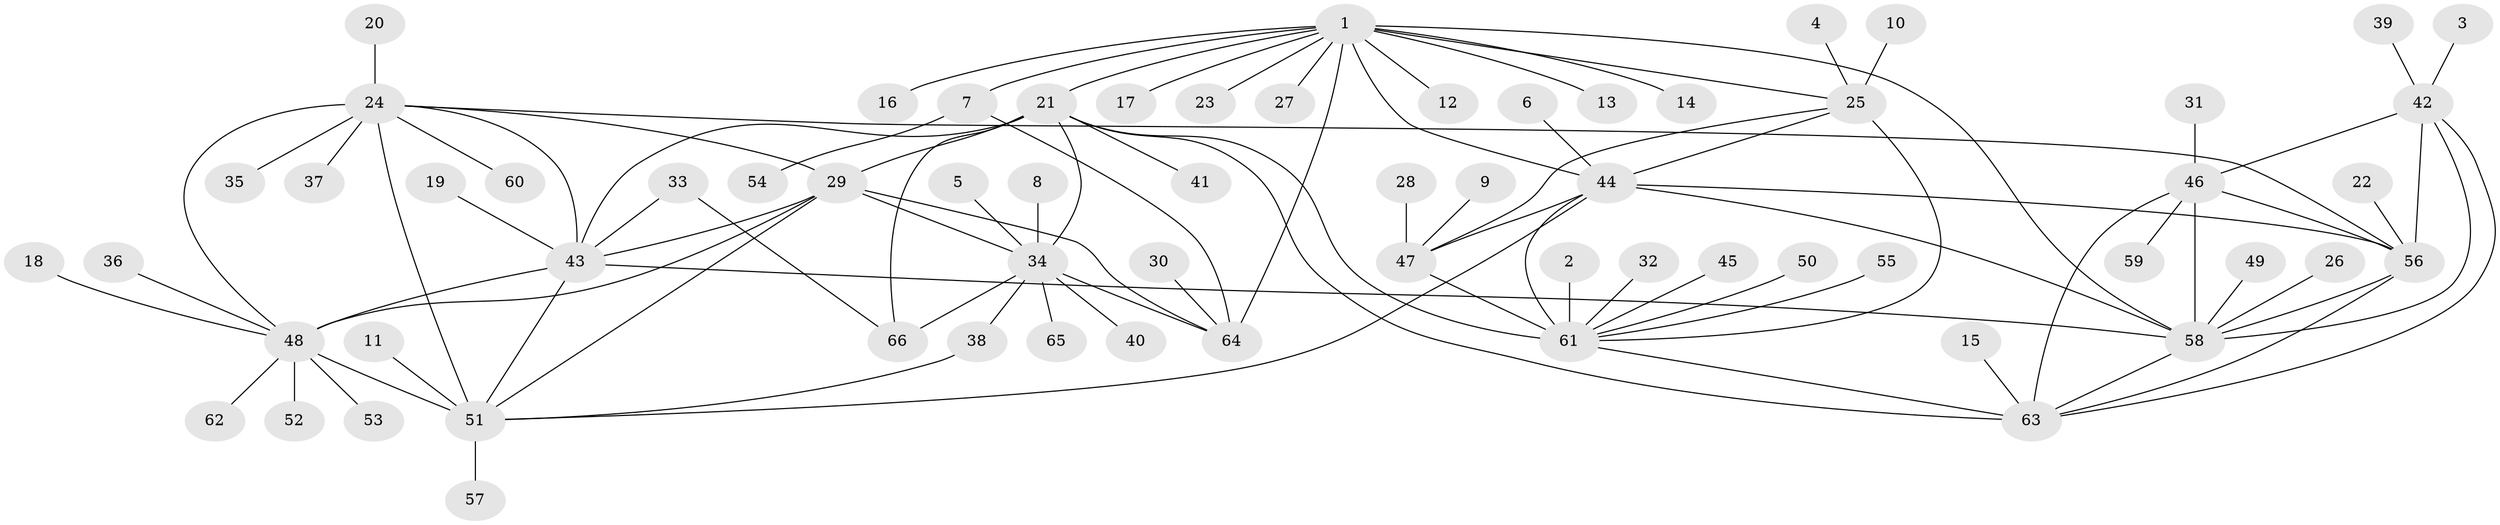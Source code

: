 // original degree distribution, {10: 0.03787878787878788, 6: 0.015151515151515152, 9: 0.030303030303030304, 7: 0.06818181818181818, 8: 0.030303030303030304, 11: 0.030303030303030304, 12: 0.007575757575757576, 13: 0.007575757575757576, 1: 0.5681818181818182, 3: 0.022727272727272728, 2: 0.18181818181818182}
// Generated by graph-tools (version 1.1) at 2025/50/03/09/25 03:50:38]
// undirected, 66 vertices, 97 edges
graph export_dot {
graph [start="1"]
  node [color=gray90,style=filled];
  1;
  2;
  3;
  4;
  5;
  6;
  7;
  8;
  9;
  10;
  11;
  12;
  13;
  14;
  15;
  16;
  17;
  18;
  19;
  20;
  21;
  22;
  23;
  24;
  25;
  26;
  27;
  28;
  29;
  30;
  31;
  32;
  33;
  34;
  35;
  36;
  37;
  38;
  39;
  40;
  41;
  42;
  43;
  44;
  45;
  46;
  47;
  48;
  49;
  50;
  51;
  52;
  53;
  54;
  55;
  56;
  57;
  58;
  59;
  60;
  61;
  62;
  63;
  64;
  65;
  66;
  1 -- 7 [weight=4.0];
  1 -- 12 [weight=1.0];
  1 -- 13 [weight=1.0];
  1 -- 14 [weight=1.0];
  1 -- 16 [weight=1.0];
  1 -- 17 [weight=1.0];
  1 -- 21 [weight=1.0];
  1 -- 23 [weight=1.0];
  1 -- 25 [weight=1.0];
  1 -- 27 [weight=1.0];
  1 -- 44 [weight=1.0];
  1 -- 58 [weight=1.0];
  1 -- 64 [weight=4.0];
  2 -- 61 [weight=1.0];
  3 -- 42 [weight=1.0];
  4 -- 25 [weight=1.0];
  5 -- 34 [weight=1.0];
  6 -- 44 [weight=1.0];
  7 -- 54 [weight=1.0];
  7 -- 64 [weight=1.0];
  8 -- 34 [weight=1.0];
  9 -- 47 [weight=1.0];
  10 -- 25 [weight=1.0];
  11 -- 51 [weight=1.0];
  15 -- 63 [weight=1.0];
  18 -- 48 [weight=1.0];
  19 -- 43 [weight=1.0];
  20 -- 24 [weight=1.0];
  21 -- 29 [weight=1.0];
  21 -- 34 [weight=6.0];
  21 -- 41 [weight=1.0];
  21 -- 43 [weight=1.0];
  21 -- 61 [weight=2.0];
  21 -- 63 [weight=1.0];
  21 -- 66 [weight=2.0];
  22 -- 56 [weight=1.0];
  24 -- 29 [weight=1.0];
  24 -- 35 [weight=1.0];
  24 -- 37 [weight=1.0];
  24 -- 43 [weight=1.0];
  24 -- 48 [weight=2.0];
  24 -- 51 [weight=1.0];
  24 -- 56 [weight=1.0];
  24 -- 60 [weight=1.0];
  25 -- 44 [weight=1.0];
  25 -- 47 [weight=1.0];
  25 -- 61 [weight=3.0];
  26 -- 58 [weight=1.0];
  28 -- 47 [weight=1.0];
  29 -- 34 [weight=1.0];
  29 -- 43 [weight=1.0];
  29 -- 48 [weight=2.0];
  29 -- 51 [weight=1.0];
  29 -- 64 [weight=1.0];
  30 -- 64 [weight=1.0];
  31 -- 46 [weight=1.0];
  32 -- 61 [weight=1.0];
  33 -- 43 [weight=1.0];
  33 -- 66 [weight=1.0];
  34 -- 38 [weight=1.0];
  34 -- 40 [weight=1.0];
  34 -- 64 [weight=1.0];
  34 -- 65 [weight=1.0];
  34 -- 66 [weight=3.0];
  36 -- 48 [weight=1.0];
  38 -- 51 [weight=1.0];
  39 -- 42 [weight=1.0];
  42 -- 46 [weight=2.0];
  42 -- 56 [weight=1.0];
  42 -- 58 [weight=1.0];
  42 -- 63 [weight=1.0];
  43 -- 48 [weight=2.0];
  43 -- 51 [weight=1.0];
  43 -- 58 [weight=1.0];
  44 -- 47 [weight=1.0];
  44 -- 51 [weight=1.0];
  44 -- 56 [weight=1.0];
  44 -- 58 [weight=1.0];
  44 -- 61 [weight=3.0];
  45 -- 61 [weight=1.0];
  46 -- 56 [weight=2.0];
  46 -- 58 [weight=2.0];
  46 -- 59 [weight=1.0];
  46 -- 63 [weight=2.0];
  47 -- 61 [weight=3.0];
  48 -- 51 [weight=2.0];
  48 -- 52 [weight=1.0];
  48 -- 53 [weight=1.0];
  48 -- 62 [weight=1.0];
  49 -- 58 [weight=1.0];
  50 -- 61 [weight=1.0];
  51 -- 57 [weight=1.0];
  55 -- 61 [weight=1.0];
  56 -- 58 [weight=1.0];
  56 -- 63 [weight=1.0];
  58 -- 63 [weight=1.0];
  61 -- 63 [weight=1.0];
}
